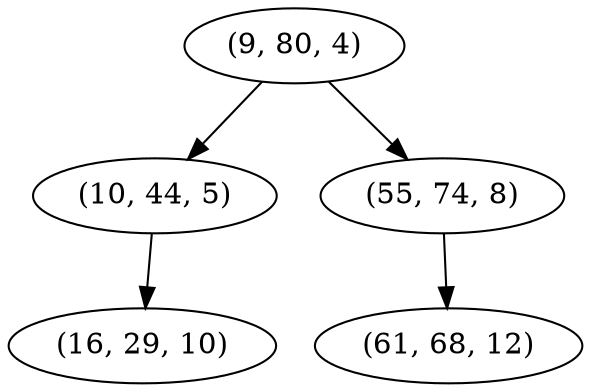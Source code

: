 digraph tree {
    "(9, 80, 4)";
    "(10, 44, 5)";
    "(16, 29, 10)";
    "(55, 74, 8)";
    "(61, 68, 12)";
    "(9, 80, 4)" -> "(10, 44, 5)";
    "(9, 80, 4)" -> "(55, 74, 8)";
    "(10, 44, 5)" -> "(16, 29, 10)";
    "(55, 74, 8)" -> "(61, 68, 12)";
}
